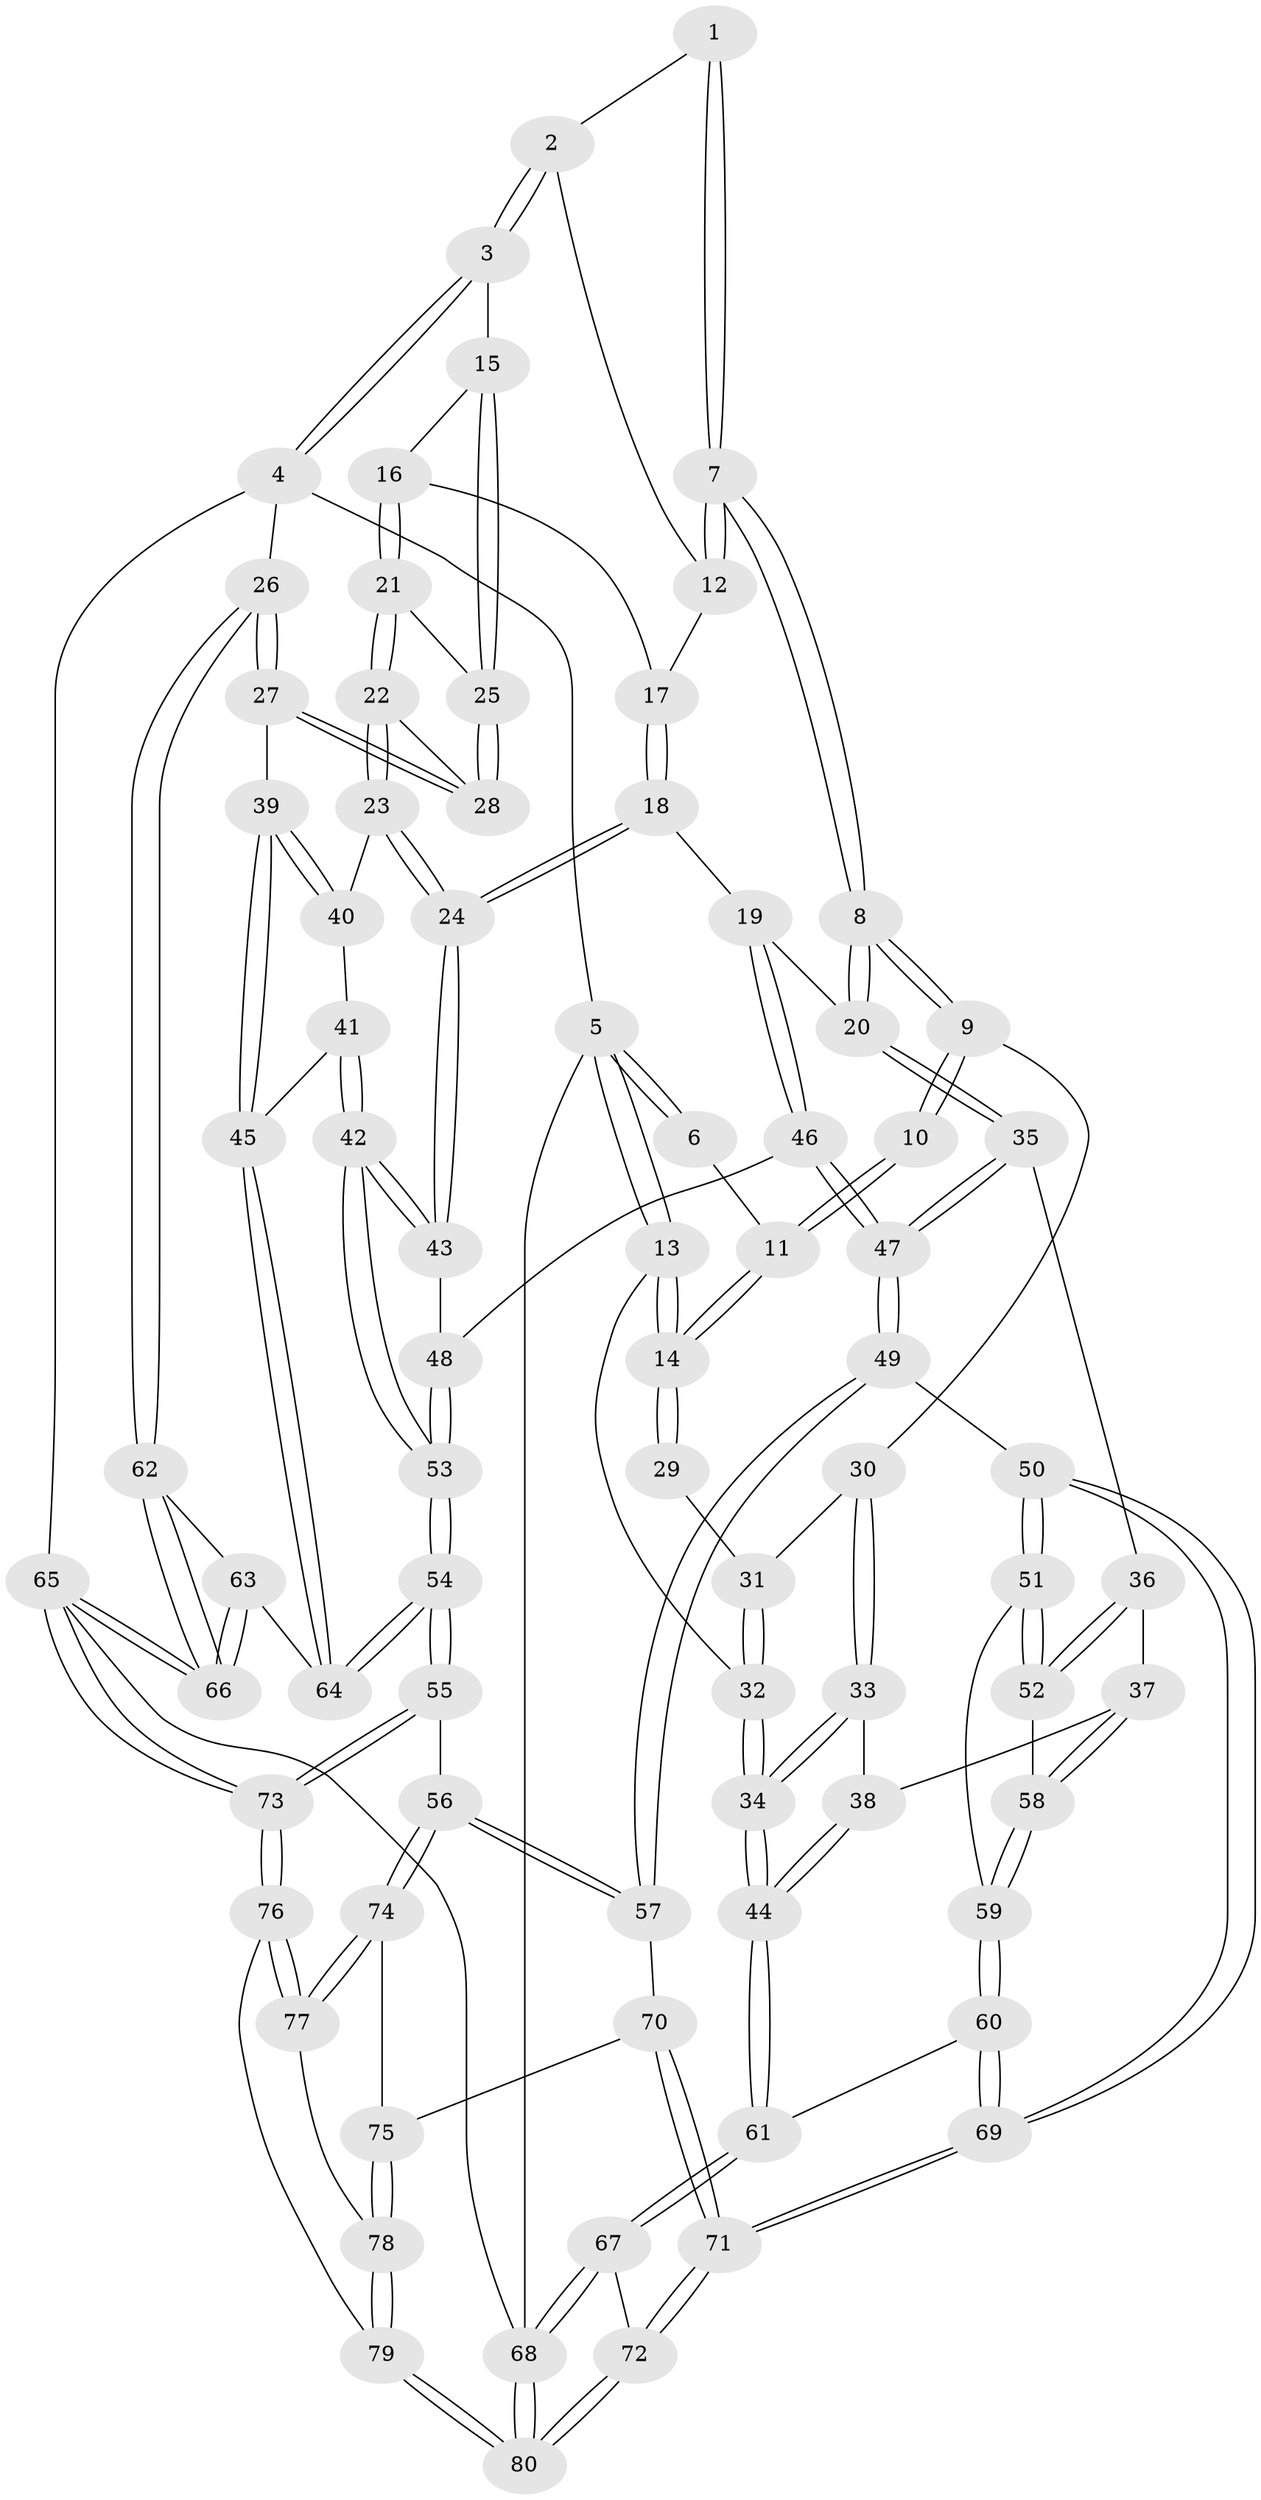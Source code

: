 // Generated by graph-tools (version 1.1) at 2025/03/03/09/25 03:03:11]
// undirected, 80 vertices, 197 edges
graph export_dot {
graph [start="1"]
  node [color=gray90,style=filled];
  1 [pos="+0.3435925045531555+0"];
  2 [pos="+0.6138260650330654+0"];
  3 [pos="+1+0"];
  4 [pos="+1+0"];
  5 [pos="+0+0"];
  6 [pos="+0.2796508125731646+0"];
  7 [pos="+0.43097703946228944+0.16621379647175155"];
  8 [pos="+0.4134361301947155+0.22876236350831408"];
  9 [pos="+0.32454274324034676+0.21340575510115373"];
  10 [pos="+0.22087222923231506+0.10555539777467063"];
  11 [pos="+0.23425015639576766+0"];
  12 [pos="+0.6039084467689112+0"];
  13 [pos="+0+0.13699463250626168"];
  14 [pos="+0+0.12884326902157006"];
  15 [pos="+0.8953966103645244+0"];
  16 [pos="+0.7304052973997168+0.1033011632333261"];
  17 [pos="+0.6358204640192645+0.04652580595631073"];
  18 [pos="+0.5923854676677658+0.27501334403571764"];
  19 [pos="+0.5460330072531343+0.2776813295999764"];
  20 [pos="+0.42565134813568545+0.24174698487966936"];
  21 [pos="+0.7450696293344449+0.16170937721311576"];
  22 [pos="+0.6739288175537044+0.26875729577306995"];
  23 [pos="+0.6491665864980996+0.28174444168846696"];
  24 [pos="+0.6243388658099951+0.2856109204643193"];
  25 [pos="+0.8375710322028032+0.16092111917619284"];
  26 [pos="+1+0.3317519248179604"];
  27 [pos="+1+0.34764364749488746"];
  28 [pos="+0.9134654496766713+0.2834480709732011"];
  29 [pos="+0.12200330531013912+0.13574976622548085"];
  30 [pos="+0.21080465330914047+0.31462817576059227"];
  31 [pos="+0.1377767990512935+0.2760239212089514"];
  32 [pos="+0+0.32748762082629185"];
  33 [pos="+0.2081627644782459+0.3252336132768105"];
  34 [pos="+0+0.3504572280784668"];
  35 [pos="+0.40368183496792737+0.31718045496462777"];
  36 [pos="+0.371617359152921+0.3570933451513483"];
  37 [pos="+0.20660118935346855+0.41746838242267176"];
  38 [pos="+0.2058436845067633+0.3374864081151411"];
  39 [pos="+0.9310718743265537+0.4113979971902869"];
  40 [pos="+0.749154546892096+0.3704662820564032"];
  41 [pos="+0.7448926494788283+0.41077075865593626"];
  42 [pos="+0.68854158999039+0.5270438189556336"];
  43 [pos="+0.6592164359716657+0.46570956289401183"];
  44 [pos="+0+0.4115436220711821"];
  45 [pos="+0.8721469111621345+0.48150274411444344"];
  46 [pos="+0.5224072796905324+0.45005659132853004"];
  47 [pos="+0.44591471734076793+0.5597779631669421"];
  48 [pos="+0.5398077115938418+0.4545231352863031"];
  49 [pos="+0.43663391147558245+0.5944026046539882"];
  50 [pos="+0.43001925606991254+0.5932894932231241"];
  51 [pos="+0.40676986625004263+0.5726587114395724"];
  52 [pos="+0.3192109327740249+0.45688380025601316"];
  53 [pos="+0.7135956241082344+0.617331612531236"];
  54 [pos="+0.7305950587423465+0.6710971631792572"];
  55 [pos="+0.7232103037576008+0.6759198203484179"];
  56 [pos="+0.6021084197394798+0.7365843155778791"];
  57 [pos="+0.5039766739142156+0.6632503794058547"];
  58 [pos="+0.20324975099926024+0.4393485142791425"];
  59 [pos="+0.15713657608530548+0.4954188731258924"];
  60 [pos="+0.03547654720539786+0.5921283421689485"];
  61 [pos="+0+0.5380740504312174"];
  62 [pos="+1+0.6243561670425497"];
  63 [pos="+0.7530141622430895+0.6788102226689134"];
  64 [pos="+0.7324496553847126+0.6708141861368673"];
  65 [pos="+1+1"];
  66 [pos="+1+1"];
  67 [pos="+0+0.9302302462124538"];
  68 [pos="+0+1"];
  69 [pos="+0.14167749722624903+0.6971211852416239"];
  70 [pos="+0.199513688874747+0.8214614994530574"];
  71 [pos="+0.18026156844840024+0.8167394232365841"];
  72 [pos="+0.14375887181857186+0.8842753877131435"];
  73 [pos="+0.9790039609336347+1"];
  74 [pos="+0.5832277647587033+0.7937204125210819"];
  75 [pos="+0.33233001754138003+0.8801931393198231"];
  76 [pos="+0.6606591878783784+1"];
  77 [pos="+0.5931744007688701+0.8888547985395546"];
  78 [pos="+0.3480454665141682+1"];
  79 [pos="+0.32316162995946923+1"];
  80 [pos="+0.1316495255775164+1"];
  1 -- 2;
  1 -- 7;
  1 -- 7;
  2 -- 3;
  2 -- 3;
  2 -- 12;
  3 -- 4;
  3 -- 4;
  3 -- 15;
  4 -- 5;
  4 -- 26;
  4 -- 65;
  5 -- 6;
  5 -- 6;
  5 -- 13;
  5 -- 13;
  5 -- 68;
  6 -- 11;
  7 -- 8;
  7 -- 8;
  7 -- 12;
  7 -- 12;
  8 -- 9;
  8 -- 9;
  8 -- 20;
  8 -- 20;
  9 -- 10;
  9 -- 10;
  9 -- 30;
  10 -- 11;
  10 -- 11;
  11 -- 14;
  11 -- 14;
  12 -- 17;
  13 -- 14;
  13 -- 14;
  13 -- 32;
  14 -- 29;
  14 -- 29;
  15 -- 16;
  15 -- 25;
  15 -- 25;
  16 -- 17;
  16 -- 21;
  16 -- 21;
  17 -- 18;
  17 -- 18;
  18 -- 19;
  18 -- 24;
  18 -- 24;
  19 -- 20;
  19 -- 46;
  19 -- 46;
  20 -- 35;
  20 -- 35;
  21 -- 22;
  21 -- 22;
  21 -- 25;
  22 -- 23;
  22 -- 23;
  22 -- 28;
  23 -- 24;
  23 -- 24;
  23 -- 40;
  24 -- 43;
  24 -- 43;
  25 -- 28;
  25 -- 28;
  26 -- 27;
  26 -- 27;
  26 -- 62;
  26 -- 62;
  27 -- 28;
  27 -- 28;
  27 -- 39;
  29 -- 31;
  30 -- 31;
  30 -- 33;
  30 -- 33;
  31 -- 32;
  31 -- 32;
  32 -- 34;
  32 -- 34;
  33 -- 34;
  33 -- 34;
  33 -- 38;
  34 -- 44;
  34 -- 44;
  35 -- 36;
  35 -- 47;
  35 -- 47;
  36 -- 37;
  36 -- 52;
  36 -- 52;
  37 -- 38;
  37 -- 58;
  37 -- 58;
  38 -- 44;
  38 -- 44;
  39 -- 40;
  39 -- 40;
  39 -- 45;
  39 -- 45;
  40 -- 41;
  41 -- 42;
  41 -- 42;
  41 -- 45;
  42 -- 43;
  42 -- 43;
  42 -- 53;
  42 -- 53;
  43 -- 48;
  44 -- 61;
  44 -- 61;
  45 -- 64;
  45 -- 64;
  46 -- 47;
  46 -- 47;
  46 -- 48;
  47 -- 49;
  47 -- 49;
  48 -- 53;
  48 -- 53;
  49 -- 50;
  49 -- 57;
  49 -- 57;
  50 -- 51;
  50 -- 51;
  50 -- 69;
  50 -- 69;
  51 -- 52;
  51 -- 52;
  51 -- 59;
  52 -- 58;
  53 -- 54;
  53 -- 54;
  54 -- 55;
  54 -- 55;
  54 -- 64;
  54 -- 64;
  55 -- 56;
  55 -- 73;
  55 -- 73;
  56 -- 57;
  56 -- 57;
  56 -- 74;
  56 -- 74;
  57 -- 70;
  58 -- 59;
  58 -- 59;
  59 -- 60;
  59 -- 60;
  60 -- 61;
  60 -- 69;
  60 -- 69;
  61 -- 67;
  61 -- 67;
  62 -- 63;
  62 -- 66;
  62 -- 66;
  63 -- 64;
  63 -- 66;
  63 -- 66;
  65 -- 66;
  65 -- 66;
  65 -- 73;
  65 -- 73;
  65 -- 68;
  67 -- 68;
  67 -- 68;
  67 -- 72;
  68 -- 80;
  68 -- 80;
  69 -- 71;
  69 -- 71;
  70 -- 71;
  70 -- 71;
  70 -- 75;
  71 -- 72;
  71 -- 72;
  72 -- 80;
  72 -- 80;
  73 -- 76;
  73 -- 76;
  74 -- 75;
  74 -- 77;
  74 -- 77;
  75 -- 78;
  75 -- 78;
  76 -- 77;
  76 -- 77;
  76 -- 79;
  77 -- 78;
  78 -- 79;
  78 -- 79;
  79 -- 80;
  79 -- 80;
}
